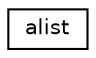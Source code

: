 digraph "Graphical Class Hierarchy"
{
  edge [fontname="Helvetica",fontsize="10",labelfontname="Helvetica",labelfontsize="10"];
  node [fontname="Helvetica",fontsize="10",shape=record];
  rankdir="LR";
  Node0 [label="alist",height=0.2,width=0.4,color="black", fillcolor="white", style="filled",URL="$structalist.html"];
}
